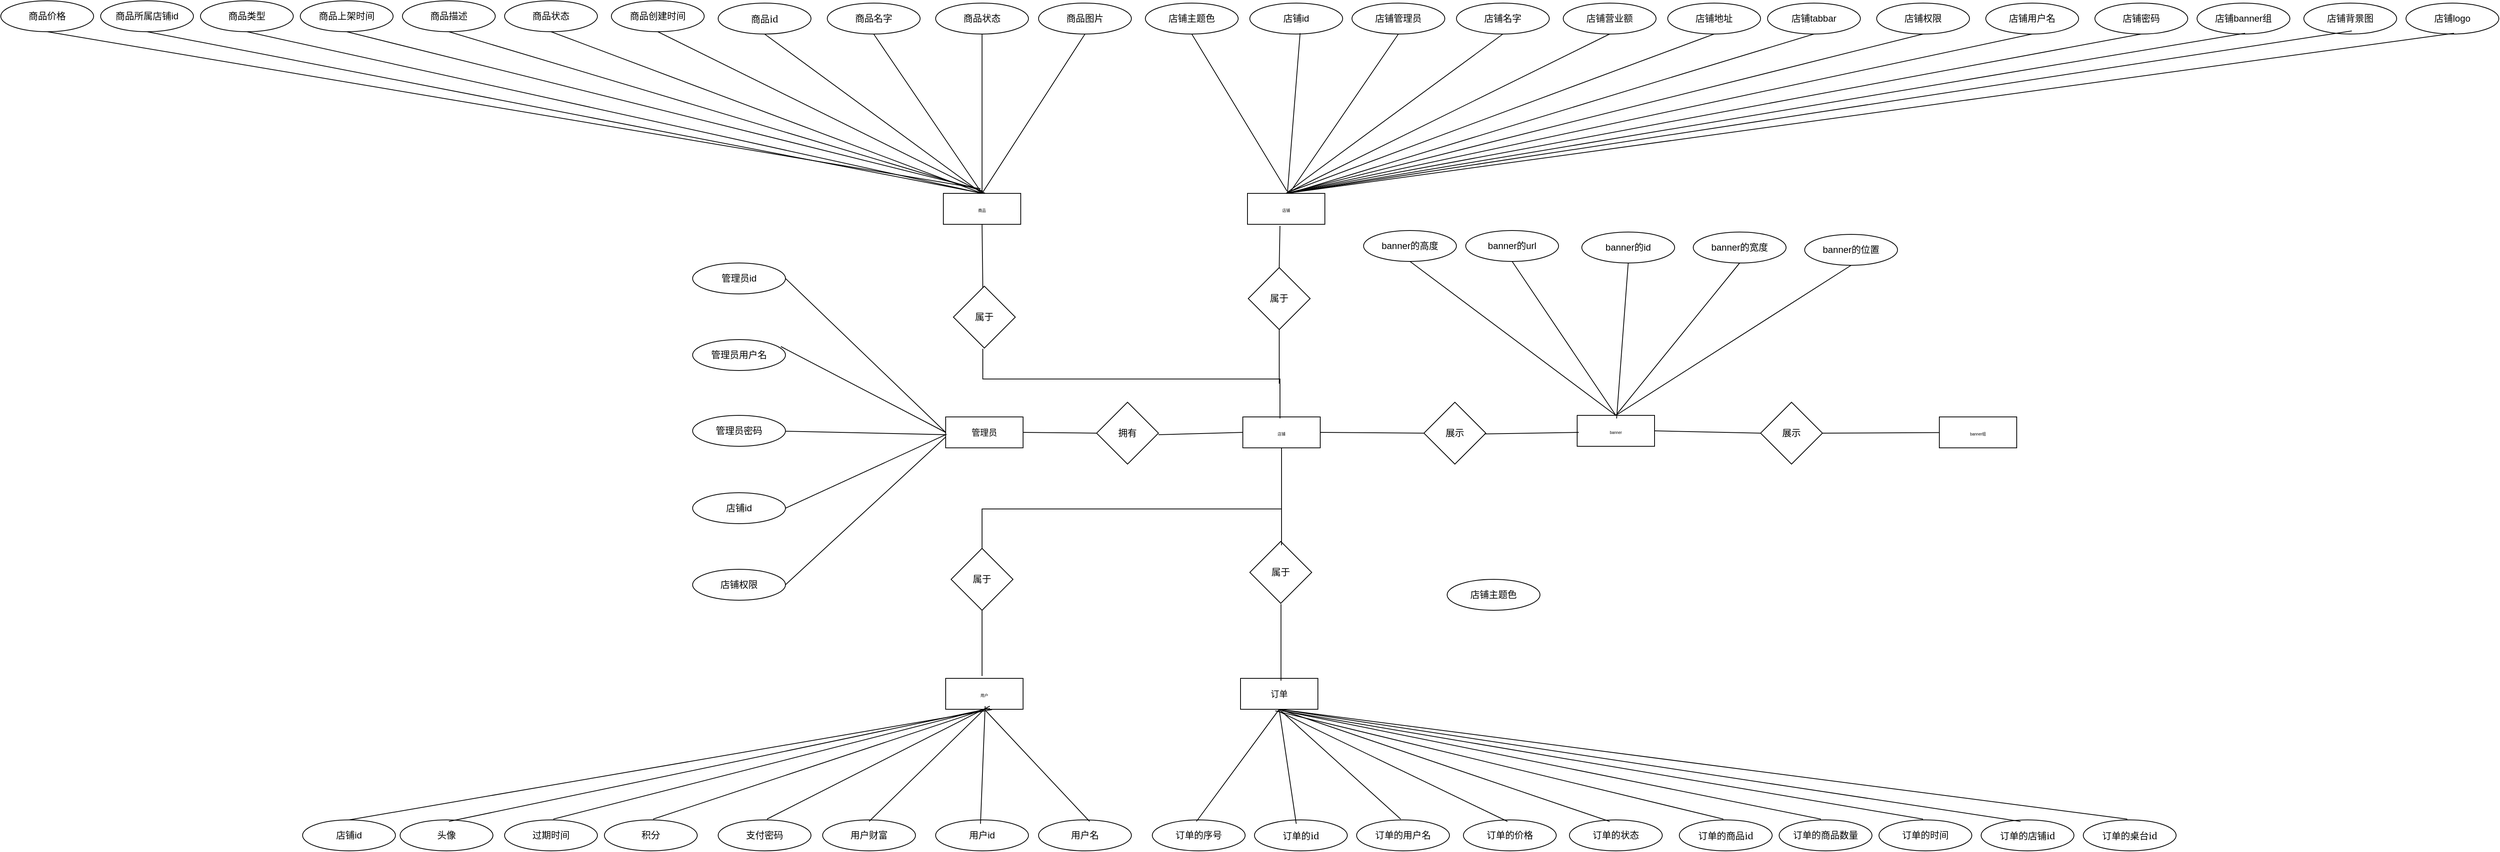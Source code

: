 <mxfile version="21.1.4" type="github">
  <diagram id="R2lEEEUBdFMjLlhIrx00" name="Page-1">
    <mxGraphModel dx="3800" dy="2198" grid="1" gridSize="3" guides="1" tooltips="1" connect="1" arrows="1" fold="1" page="1" pageScale="1" pageWidth="850" pageHeight="1100" math="0" shadow="0" extFonts="Permanent Marker^https://fonts.googleapis.com/css?family=Permanent+Marker">
      <root>
        <mxCell id="0" />
        <mxCell id="1" parent="0" />
        <mxCell id="sUaOBd6-CIbWPiNGZOML-1" value="&lt;font style=&quot;font-size: 5px;&quot;&gt;店铺&lt;/font&gt;" style="rounded=0;whiteSpace=wrap;html=1;fontColor=default;" vertex="1" parent="1">
          <mxGeometry x="156" y="529" width="100" height="40" as="geometry" />
        </mxCell>
        <mxCell id="sUaOBd6-CIbWPiNGZOML-2" value="&lt;span style=&quot;font-size: 5px;&quot;&gt;banner组&lt;br&gt;&lt;/span&gt;" style="rounded=0;whiteSpace=wrap;html=1;fontColor=default;" vertex="1" parent="1">
          <mxGeometry x="1056" y="529" width="100" height="40" as="geometry" />
        </mxCell>
        <mxCell id="sUaOBd6-CIbWPiNGZOML-3" value="&lt;span style=&quot;font-size: 5px;&quot;&gt;用户&lt;/span&gt;" style="rounded=0;whiteSpace=wrap;html=1;fontColor=default;" vertex="1" parent="1">
          <mxGeometry x="-228" y="867" width="100" height="40" as="geometry" />
        </mxCell>
        <mxCell id="sUaOBd6-CIbWPiNGZOML-4" value="&lt;font style=&quot;font-size: 11px;&quot;&gt;订单&lt;/font&gt;" style="rounded=0;whiteSpace=wrap;html=1;fontColor=default;" vertex="1" parent="1">
          <mxGeometry x="153" y="867" width="100" height="40" as="geometry" />
        </mxCell>
        <mxCell id="sUaOBd6-CIbWPiNGZOML-5" value="&lt;span style=&quot;font-size: 5px;&quot;&gt;商品&lt;/span&gt;" style="rounded=0;whiteSpace=wrap;html=1;fontColor=default;" vertex="1" parent="1">
          <mxGeometry x="-231" y="240" width="100" height="40" as="geometry" />
        </mxCell>
        <mxCell id="sUaOBd6-CIbWPiNGZOML-6" value="&lt;span style=&quot;font-size: 5px;&quot;&gt;banner&lt;/span&gt;" style="rounded=0;whiteSpace=wrap;html=1;fontColor=default;" vertex="1" parent="1">
          <mxGeometry x="588" y="527" width="100" height="40" as="geometry" />
        </mxCell>
        <mxCell id="sUaOBd6-CIbWPiNGZOML-7" value="&lt;font style=&quot;font-size: 11px;&quot;&gt;管理员&lt;/font&gt;" style="rounded=0;whiteSpace=wrap;html=1;fontColor=default;" vertex="1" parent="1">
          <mxGeometry x="-228" y="529" width="100" height="40" as="geometry" />
        </mxCell>
        <mxCell id="sUaOBd6-CIbWPiNGZOML-8" value="&lt;font style=&quot;font-size: 5px;&quot;&gt;店铺&lt;/font&gt;" style="rounded=0;whiteSpace=wrap;html=1;fontColor=default;" vertex="1" parent="1">
          <mxGeometry x="162" y="240" width="100" height="40" as="geometry" />
        </mxCell>
        <mxCell id="sUaOBd6-CIbWPiNGZOML-25" value="管理员id" style="ellipse;whiteSpace=wrap;html=1;" vertex="1" parent="1">
          <mxGeometry x="-555" y="330" width="120" height="40" as="geometry" />
        </mxCell>
        <mxCell id="sUaOBd6-CIbWPiNGZOML-36" value="店铺权限" style="ellipse;whiteSpace=wrap;html=1;" vertex="1" parent="1">
          <mxGeometry x="-555" y="726" width="120" height="40" as="geometry" />
        </mxCell>
        <mxCell id="sUaOBd6-CIbWPiNGZOML-37" value="店铺id" style="ellipse;whiteSpace=wrap;html=1;" vertex="1" parent="1">
          <mxGeometry x="-555" y="627" width="120" height="40" as="geometry" />
        </mxCell>
        <mxCell id="sUaOBd6-CIbWPiNGZOML-38" value="管理员用户名" style="ellipse;whiteSpace=wrap;html=1;" vertex="1" parent="1">
          <mxGeometry x="-555" y="429" width="120" height="40" as="geometry" />
        </mxCell>
        <mxCell id="sUaOBd6-CIbWPiNGZOML-39" value="管理员密码" style="ellipse;whiteSpace=wrap;html=1;" vertex="1" parent="1">
          <mxGeometry x="-555" y="527" width="120" height="40" as="geometry" />
        </mxCell>
        <mxCell id="sUaOBd6-CIbWPiNGZOML-57" value="" style="endArrow=none;html=1;rounded=0;entryX=1;entryY=0.5;entryDx=0;entryDy=0;exitX=0;exitY=0.5;exitDx=0;exitDy=0;" edge="1" parent="1" source="sUaOBd6-CIbWPiNGZOML-7" target="sUaOBd6-CIbWPiNGZOML-25">
          <mxGeometry width="50" height="50" relative="1" as="geometry">
            <mxPoint x="201" y="563" as="sourcePoint" />
            <mxPoint x="251" y="513" as="targetPoint" />
            <Array as="points" />
          </mxGeometry>
        </mxCell>
        <mxCell id="sUaOBd6-CIbWPiNGZOML-58" value="" style="endArrow=none;html=1;rounded=0;entryX=1;entryY=0.5;entryDx=0;entryDy=0;" edge="1" parent="1" target="sUaOBd6-CIbWPiNGZOML-36">
          <mxGeometry width="50" height="50" relative="1" as="geometry">
            <mxPoint x="-228" y="555" as="sourcePoint" />
            <mxPoint x="-435" y="678" as="targetPoint" />
            <Array as="points" />
          </mxGeometry>
        </mxCell>
        <mxCell id="sUaOBd6-CIbWPiNGZOML-59" value="" style="endArrow=none;html=1;rounded=0;entryX=1;entryY=0.5;entryDx=0;entryDy=0;exitX=0;exitY=0.5;exitDx=0;exitDy=0;" edge="1" parent="1" source="sUaOBd6-CIbWPiNGZOML-7">
          <mxGeometry width="50" height="50" relative="1" as="geometry">
            <mxPoint x="-234" y="637" as="sourcePoint" />
            <mxPoint x="-441" y="438" as="targetPoint" />
            <Array as="points" />
          </mxGeometry>
        </mxCell>
        <mxCell id="sUaOBd6-CIbWPiNGZOML-60" value="" style="endArrow=none;html=1;rounded=0;entryX=1;entryY=0.5;entryDx=0;entryDy=0;exitX=1;exitY=0.5;exitDx=0;exitDy=0;" edge="1" parent="1" source="sUaOBd6-CIbWPiNGZOML-37">
          <mxGeometry width="50" height="50" relative="1" as="geometry">
            <mxPoint x="-234" y="747" as="sourcePoint" />
            <mxPoint x="-435" y="547.5" as="targetPoint" />
            <Array as="points">
              <mxPoint x="-228" y="552" />
            </Array>
          </mxGeometry>
        </mxCell>
        <mxCell id="sUaOBd6-CIbWPiNGZOML-61" value="属于" style="rhombus;whiteSpace=wrap;html=1;" vertex="1" parent="1">
          <mxGeometry x="-218" y="360" width="80" height="80" as="geometry" />
        </mxCell>
        <mxCell id="sUaOBd6-CIbWPiNGZOML-70" value="" style="endArrow=none;html=1;rounded=0;entryX=0.5;entryY=1;entryDx=0;entryDy=0;" edge="1" parent="1" target="sUaOBd6-CIbWPiNGZOML-5">
          <mxGeometry width="50" height="50" relative="1" as="geometry">
            <mxPoint x="-180" y="362" as="sourcePoint" />
            <mxPoint x="-130" y="312" as="targetPoint" />
          </mxGeometry>
        </mxCell>
        <mxCell id="sUaOBd6-CIbWPiNGZOML-73" value="属于" style="rhombus;whiteSpace=wrap;html=1;" vertex="1" parent="1">
          <mxGeometry x="163" y="336" width="80" height="80" as="geometry" />
        </mxCell>
        <mxCell id="sUaOBd6-CIbWPiNGZOML-74" value="" style="endArrow=none;html=1;rounded=0;entryX=0.5;entryY=1;entryDx=0;entryDy=0;" edge="1" parent="1" target="sUaOBd6-CIbWPiNGZOML-73">
          <mxGeometry width="50" height="50" relative="1" as="geometry">
            <mxPoint x="203" y="486" as="sourcePoint" />
            <mxPoint x="538.34" y="420" as="targetPoint" />
            <Array as="points" />
          </mxGeometry>
        </mxCell>
        <mxCell id="sUaOBd6-CIbWPiNGZOML-76" value="" style="endArrow=none;html=1;rounded=0;" edge="1" parent="1">
          <mxGeometry width="50" height="50" relative="1" as="geometry">
            <mxPoint x="204" y="531" as="sourcePoint" />
            <mxPoint x="-180" y="441" as="targetPoint" />
            <Array as="points">
              <mxPoint x="204" y="480" />
              <mxPoint x="-180" y="480" />
            </Array>
          </mxGeometry>
        </mxCell>
        <mxCell id="sUaOBd6-CIbWPiNGZOML-78" value="" style="endArrow=none;html=1;rounded=0;exitX=0.5;exitY=0;exitDx=0;exitDy=0;" edge="1" parent="1" source="sUaOBd6-CIbWPiNGZOML-73">
          <mxGeometry width="50" height="50" relative="1" as="geometry">
            <mxPoint x="561" y="545" as="sourcePoint" />
            <mxPoint x="204" y="282" as="targetPoint" />
            <Array as="points" />
          </mxGeometry>
        </mxCell>
        <mxCell id="sUaOBd6-CIbWPiNGZOML-79" value="拥有" style="rhombus;whiteSpace=wrap;html=1;" vertex="1" parent="1">
          <mxGeometry x="-33" y="510" width="80" height="80" as="geometry" />
        </mxCell>
        <mxCell id="sUaOBd6-CIbWPiNGZOML-81" value="" style="endArrow=none;html=1;rounded=0;entryX=1;entryY=0.5;entryDx=0;entryDy=0;exitX=0;exitY=0.5;exitDx=0;exitDy=0;" edge="1" parent="1" source="sUaOBd6-CIbWPiNGZOML-79" target="sUaOBd6-CIbWPiNGZOML-7">
          <mxGeometry width="50" height="50" relative="1" as="geometry">
            <mxPoint x="36" y="542" as="sourcePoint" />
            <mxPoint x="86" y="492" as="targetPoint" />
          </mxGeometry>
        </mxCell>
        <mxCell id="sUaOBd6-CIbWPiNGZOML-82" value="" style="endArrow=none;html=1;rounded=0;entryX=0;entryY=0.5;entryDx=0;entryDy=0;" edge="1" parent="1" target="sUaOBd6-CIbWPiNGZOML-1">
          <mxGeometry width="50" height="50" relative="1" as="geometry">
            <mxPoint x="47" y="552" as="sourcePoint" />
            <mxPoint x="86" y="492" as="targetPoint" />
          </mxGeometry>
        </mxCell>
        <mxCell id="sUaOBd6-CIbWPiNGZOML-83" value="属于" style="rhombus;whiteSpace=wrap;html=1;" vertex="1" parent="1">
          <mxGeometry x="-221" y="699" width="80" height="80" as="geometry" />
        </mxCell>
        <mxCell id="sUaOBd6-CIbWPiNGZOML-84" value="" style="endArrow=none;html=1;rounded=0;entryX=0.5;entryY=1;entryDx=0;entryDy=0;exitX=0.5;exitY=0;exitDx=0;exitDy=0;" edge="1" parent="1" source="sUaOBd6-CIbWPiNGZOML-83" target="sUaOBd6-CIbWPiNGZOML-1">
          <mxGeometry width="50" height="50" relative="1" as="geometry">
            <mxPoint x="36" y="542" as="sourcePoint" />
            <mxPoint x="86" y="492" as="targetPoint" />
            <Array as="points">
              <mxPoint x="-181" y="648" />
              <mxPoint x="206" y="648" />
            </Array>
          </mxGeometry>
        </mxCell>
        <mxCell id="sUaOBd6-CIbWPiNGZOML-85" value="" style="endArrow=none;html=1;rounded=0;exitX=0.5;exitY=1;exitDx=0;exitDy=0;" edge="1" parent="1" source="sUaOBd6-CIbWPiNGZOML-83">
          <mxGeometry width="50" height="50" relative="1" as="geometry">
            <mxPoint x="36" y="542" as="sourcePoint" />
            <mxPoint x="-181" y="864" as="targetPoint" />
          </mxGeometry>
        </mxCell>
        <mxCell id="sUaOBd6-CIbWPiNGZOML-86" value="" style="endArrow=none;html=1;rounded=0;" edge="1" parent="1">
          <mxGeometry width="50" height="50" relative="1" as="geometry">
            <mxPoint x="205.29" y="870" as="sourcePoint" />
            <mxPoint x="205.29" y="771" as="targetPoint" />
          </mxGeometry>
        </mxCell>
        <mxCell id="sUaOBd6-CIbWPiNGZOML-87" value="展示" style="rhombus;whiteSpace=wrap;html=1;" vertex="1" parent="1">
          <mxGeometry x="390" y="510" width="80" height="80" as="geometry" />
        </mxCell>
        <mxCell id="sUaOBd6-CIbWPiNGZOML-88" value="展示" style="rhombus;whiteSpace=wrap;html=1;" vertex="1" parent="1">
          <mxGeometry x="825" y="510" width="80" height="80" as="geometry" />
        </mxCell>
        <mxCell id="sUaOBd6-CIbWPiNGZOML-89" value="" style="endArrow=none;html=1;rounded=0;entryX=1;entryY=0.5;entryDx=0;entryDy=0;exitX=0;exitY=0.5;exitDx=0;exitDy=0;" edge="1" parent="1" source="sUaOBd6-CIbWPiNGZOML-87" target="sUaOBd6-CIbWPiNGZOML-1">
          <mxGeometry width="50" height="50" relative="1" as="geometry">
            <mxPoint x="558" y="542" as="sourcePoint" />
            <mxPoint x="608" y="492" as="targetPoint" />
          </mxGeometry>
        </mxCell>
        <mxCell id="sUaOBd6-CIbWPiNGZOML-90" value="" style="endArrow=none;html=1;rounded=0;exitX=0;exitY=0.5;exitDx=0;exitDy=0;" edge="1" parent="1">
          <mxGeometry width="50" height="50" relative="1" as="geometry">
            <mxPoint x="590" y="549" as="sourcePoint" />
            <mxPoint x="468" y="551" as="targetPoint" />
          </mxGeometry>
        </mxCell>
        <mxCell id="sUaOBd6-CIbWPiNGZOML-91" value="" style="endArrow=none;html=1;rounded=0;exitX=1;exitY=0.5;exitDx=0;exitDy=0;entryX=0;entryY=0.5;entryDx=0;entryDy=0;" edge="1" parent="1" source="sUaOBd6-CIbWPiNGZOML-6" target="sUaOBd6-CIbWPiNGZOML-88">
          <mxGeometry width="50" height="50" relative="1" as="geometry">
            <mxPoint x="1191" y="539" as="sourcePoint" />
            <mxPoint x="1241" y="489" as="targetPoint" />
          </mxGeometry>
        </mxCell>
        <mxCell id="sUaOBd6-CIbWPiNGZOML-92" value="" style="endArrow=none;html=1;rounded=0;exitX=1;exitY=0.5;exitDx=0;exitDy=0;" edge="1" parent="1" source="sUaOBd6-CIbWPiNGZOML-88" target="sUaOBd6-CIbWPiNGZOML-2">
          <mxGeometry width="50" height="50" relative="1" as="geometry">
            <mxPoint x="1191" y="539" as="sourcePoint" />
            <mxPoint x="1241" y="489" as="targetPoint" />
          </mxGeometry>
        </mxCell>
        <mxCell id="sUaOBd6-CIbWPiNGZOML-93" value="订单的&lt;span style=&quot;font-size:10.5pt;line-height:150%;font-family:&amp;quot;Times New Roman&amp;quot;,serif;&lt;br/&gt;mso-fareast-font-family:宋体;mso-font-kerning:1.0pt;mso-ansi-language:EN-US;&lt;br/&gt;mso-fareast-language:ZH-CN;mso-bidi-language:AR-SA&quot; lang=&quot;EN-US&quot;&gt;id&lt;/span&gt;" style="ellipse;whiteSpace=wrap;html=1;" vertex="1" parent="1">
          <mxGeometry x="171" y="1050" width="120" height="40" as="geometry" />
        </mxCell>
        <mxCell id="sUaOBd6-CIbWPiNGZOML-94" value="订单的序号" style="ellipse;whiteSpace=wrap;html=1;" vertex="1" parent="1">
          <mxGeometry x="39" y="1050" width="120" height="40" as="geometry" />
        </mxCell>
        <mxCell id="sUaOBd6-CIbWPiNGZOML-95" value="用户id" style="ellipse;whiteSpace=wrap;html=1;" vertex="1" parent="1">
          <mxGeometry x="-241" y="1050" width="120" height="40" as="geometry" />
        </mxCell>
        <mxCell id="sUaOBd6-CIbWPiNGZOML-96" value="banner的id" style="ellipse;whiteSpace=wrap;html=1;" vertex="1" parent="1">
          <mxGeometry x="594" y="290" width="120" height="40" as="geometry" />
        </mxCell>
        <mxCell id="sUaOBd6-CIbWPiNGZOML-97" value="商品状态" style="ellipse;whiteSpace=wrap;html=1;" vertex="1" parent="1">
          <mxGeometry x="-241" y="-6" width="120" height="40" as="geometry" />
        </mxCell>
        <mxCell id="sUaOBd6-CIbWPiNGZOML-98" value="商品名字" style="ellipse;whiteSpace=wrap;html=1;" vertex="1" parent="1">
          <mxGeometry x="-381" y="-6" width="120" height="40" as="geometry" />
        </mxCell>
        <mxCell id="sUaOBd6-CIbWPiNGZOML-99" value="商品&lt;span style=&quot;font-size:10.5pt;line-height:150%;font-family:&amp;quot;Times New Roman&amp;quot;,serif;&lt;br/&gt;mso-fareast-font-family:宋体;mso-font-kerning:1.0pt;mso-ansi-language:EN-US;&lt;br/&gt;mso-fareast-language:ZH-CN;mso-bidi-language:AR-SA&quot; lang=&quot;EN-US&quot;&gt;id&lt;/span&gt;" style="ellipse;whiteSpace=wrap;html=1;" vertex="1" parent="1">
          <mxGeometry x="-522" y="-6" width="120" height="40" as="geometry" />
        </mxCell>
        <mxCell id="sUaOBd6-CIbWPiNGZOML-102" value="banner的高度" style="ellipse;whiteSpace=wrap;html=1;" vertex="1" parent="1">
          <mxGeometry x="312" y="288" width="120" height="40" as="geometry" />
        </mxCell>
        <mxCell id="sUaOBd6-CIbWPiNGZOML-103" value="banner的宽度" style="ellipse;whiteSpace=wrap;html=1;" vertex="1" parent="1">
          <mxGeometry x="738" y="290" width="120" height="40" as="geometry" />
        </mxCell>
        <mxCell id="sUaOBd6-CIbWPiNGZOML-104" value="banner的url" style="ellipse;whiteSpace=wrap;html=1;" vertex="1" parent="1">
          <mxGeometry x="444" y="288" width="120" height="40" as="geometry" />
        </mxCell>
        <mxCell id="sUaOBd6-CIbWPiNGZOML-105" value="banner的位置" style="ellipse;whiteSpace=wrap;html=1;" vertex="1" parent="1">
          <mxGeometry x="882" y="293" width="120" height="40" as="geometry" />
        </mxCell>
        <mxCell id="sUaOBd6-CIbWPiNGZOML-106" value="" style="endArrow=none;html=1;rounded=0;entryX=0.5;entryY=1;entryDx=0;entryDy=0;exitX=0.5;exitY=0;exitDx=0;exitDy=0;" edge="1" parent="1" source="sUaOBd6-CIbWPiNGZOML-6" target="sUaOBd6-CIbWPiNGZOML-102">
          <mxGeometry width="50" height="50" relative="1" as="geometry">
            <mxPoint x="528" y="527" as="sourcePoint" />
            <mxPoint x="578" y="477" as="targetPoint" />
          </mxGeometry>
        </mxCell>
        <mxCell id="sUaOBd6-CIbWPiNGZOML-107" value="" style="endArrow=none;html=1;rounded=0;entryX=0.5;entryY=1;entryDx=0;entryDy=0;exitX=0.5;exitY=0;exitDx=0;exitDy=0;" edge="1" parent="1" source="sUaOBd6-CIbWPiNGZOML-6" target="sUaOBd6-CIbWPiNGZOML-104">
          <mxGeometry width="50" height="50" relative="1" as="geometry">
            <mxPoint x="528" y="527" as="sourcePoint" />
            <mxPoint x="578" y="477" as="targetPoint" />
          </mxGeometry>
        </mxCell>
        <mxCell id="sUaOBd6-CIbWPiNGZOML-108" value="" style="endArrow=none;html=1;rounded=0;exitX=0.5;exitY=1;exitDx=0;exitDy=0;" edge="1" parent="1" source="sUaOBd6-CIbWPiNGZOML-96">
          <mxGeometry width="50" height="50" relative="1" as="geometry">
            <mxPoint x="528" y="527" as="sourcePoint" />
            <mxPoint x="639" y="531" as="targetPoint" />
          </mxGeometry>
        </mxCell>
        <mxCell id="sUaOBd6-CIbWPiNGZOML-109" value="" style="endArrow=none;html=1;rounded=0;exitX=0.5;exitY=1;exitDx=0;exitDy=0;entryX=0.5;entryY=0;entryDx=0;entryDy=0;" edge="1" parent="1" source="sUaOBd6-CIbWPiNGZOML-103" target="sUaOBd6-CIbWPiNGZOML-6">
          <mxGeometry width="50" height="50" relative="1" as="geometry">
            <mxPoint x="528" y="527" as="sourcePoint" />
            <mxPoint x="578" y="477" as="targetPoint" />
          </mxGeometry>
        </mxCell>
        <mxCell id="sUaOBd6-CIbWPiNGZOML-110" value="" style="endArrow=none;html=1;rounded=0;exitX=0.5;exitY=1;exitDx=0;exitDy=0;entryX=0.5;entryY=0;entryDx=0;entryDy=0;" edge="1" parent="1" source="sUaOBd6-CIbWPiNGZOML-105" target="sUaOBd6-CIbWPiNGZOML-6">
          <mxGeometry width="50" height="50" relative="1" as="geometry">
            <mxPoint x="528" y="527" as="sourcePoint" />
            <mxPoint x="578" y="477" as="targetPoint" />
          </mxGeometry>
        </mxCell>
        <mxCell id="sUaOBd6-CIbWPiNGZOML-111" value="商品图片" style="ellipse;whiteSpace=wrap;html=1;" vertex="1" parent="1">
          <mxGeometry x="-108" y="-6" width="120" height="40" as="geometry" />
        </mxCell>
        <mxCell id="sUaOBd6-CIbWPiNGZOML-112" value="商品创建时间" style="ellipse;whiteSpace=wrap;html=1;" vertex="1" parent="1">
          <mxGeometry x="-660" y="-9" width="120" height="40" as="geometry" />
        </mxCell>
        <mxCell id="sUaOBd6-CIbWPiNGZOML-113" value="商品状态" style="ellipse;whiteSpace=wrap;html=1;" vertex="1" parent="1">
          <mxGeometry x="-798" y="-9" width="120" height="40" as="geometry" />
        </mxCell>
        <mxCell id="sUaOBd6-CIbWPiNGZOML-114" value="" style="endArrow=none;html=1;rounded=0;entryX=0.5;entryY=1;entryDx=0;entryDy=0;exitX=0.5;exitY=0;exitDx=0;exitDy=0;" edge="1" parent="1" source="sUaOBd6-CIbWPiNGZOML-5" target="sUaOBd6-CIbWPiNGZOML-111">
          <mxGeometry width="50" height="50" relative="1" as="geometry">
            <mxPoint x="-153" y="281" as="sourcePoint" />
            <mxPoint x="-103" y="231" as="targetPoint" />
          </mxGeometry>
        </mxCell>
        <mxCell id="sUaOBd6-CIbWPiNGZOML-115" value="" style="endArrow=none;html=1;rounded=0;entryX=0.5;entryY=1;entryDx=0;entryDy=0;exitX=0.5;exitY=0;exitDx=0;exitDy=0;" edge="1" parent="1" source="sUaOBd6-CIbWPiNGZOML-5" target="sUaOBd6-CIbWPiNGZOML-97">
          <mxGeometry width="50" height="50" relative="1" as="geometry">
            <mxPoint x="-153" y="281" as="sourcePoint" />
            <mxPoint x="-103" y="231" as="targetPoint" />
          </mxGeometry>
        </mxCell>
        <mxCell id="sUaOBd6-CIbWPiNGZOML-116" value="" style="endArrow=none;html=1;rounded=0;entryX=0.5;entryY=1;entryDx=0;entryDy=0;exitX=0.5;exitY=0;exitDx=0;exitDy=0;" edge="1" parent="1" source="sUaOBd6-CIbWPiNGZOML-5" target="sUaOBd6-CIbWPiNGZOML-98">
          <mxGeometry width="50" height="50" relative="1" as="geometry">
            <mxPoint x="-153" y="281" as="sourcePoint" />
            <mxPoint x="-103" y="231" as="targetPoint" />
          </mxGeometry>
        </mxCell>
        <mxCell id="sUaOBd6-CIbWPiNGZOML-117" value="" style="endArrow=none;html=1;rounded=0;entryX=0.5;entryY=1;entryDx=0;entryDy=0;exitX=0.5;exitY=0;exitDx=0;exitDy=0;" edge="1" parent="1" source="sUaOBd6-CIbWPiNGZOML-5" target="sUaOBd6-CIbWPiNGZOML-99">
          <mxGeometry width="50" height="50" relative="1" as="geometry">
            <mxPoint x="-153" y="281" as="sourcePoint" />
            <mxPoint x="-103" y="231" as="targetPoint" />
          </mxGeometry>
        </mxCell>
        <mxCell id="sUaOBd6-CIbWPiNGZOML-118" value="" style="endArrow=none;html=1;rounded=0;entryX=0.5;entryY=1;entryDx=0;entryDy=0;" edge="1" parent="1" target="sUaOBd6-CIbWPiNGZOML-112">
          <mxGeometry width="50" height="50" relative="1" as="geometry">
            <mxPoint x="-177" y="240" as="sourcePoint" />
            <mxPoint x="-103" y="231" as="targetPoint" />
          </mxGeometry>
        </mxCell>
        <mxCell id="sUaOBd6-CIbWPiNGZOML-119" value="" style="endArrow=none;html=1;rounded=0;entryX=0.5;entryY=1;entryDx=0;entryDy=0;exitX=0.5;exitY=0;exitDx=0;exitDy=0;" edge="1" parent="1" source="sUaOBd6-CIbWPiNGZOML-5" target="sUaOBd6-CIbWPiNGZOML-113">
          <mxGeometry width="50" height="50" relative="1" as="geometry">
            <mxPoint x="-153" y="281" as="sourcePoint" />
            <mxPoint x="-103" y="231" as="targetPoint" />
          </mxGeometry>
        </mxCell>
        <mxCell id="sUaOBd6-CIbWPiNGZOML-120" value="店铺主题色" style="ellipse;whiteSpace=wrap;html=1;" vertex="1" parent="1">
          <mxGeometry x="30" y="-6" width="120" height="40" as="geometry" />
        </mxCell>
        <mxCell id="sUaOBd6-CIbWPiNGZOML-121" value="店铺id" style="ellipse;whiteSpace=wrap;html=1;" vertex="1" parent="1">
          <mxGeometry x="165" y="-6" width="120" height="40" as="geometry" />
        </mxCell>
        <mxCell id="sUaOBd6-CIbWPiNGZOML-122" value="店铺管理员" style="ellipse;whiteSpace=wrap;html=1;" vertex="1" parent="1">
          <mxGeometry x="297" y="-6" width="120" height="40" as="geometry" />
        </mxCell>
        <mxCell id="sUaOBd6-CIbWPiNGZOML-123" value="店铺名字" style="ellipse;whiteSpace=wrap;html=1;" vertex="1" parent="1">
          <mxGeometry x="432" y="-6" width="120" height="40" as="geometry" />
        </mxCell>
        <mxCell id="sUaOBd6-CIbWPiNGZOML-124" value="店铺营业额" style="ellipse;whiteSpace=wrap;html=1;" vertex="1" parent="1">
          <mxGeometry x="570" y="-6" width="120" height="40" as="geometry" />
        </mxCell>
        <mxCell id="sUaOBd6-CIbWPiNGZOML-125" value="店铺地址" style="ellipse;whiteSpace=wrap;html=1;" vertex="1" parent="1">
          <mxGeometry x="705" y="-6" width="120" height="40" as="geometry" />
        </mxCell>
        <mxCell id="sUaOBd6-CIbWPiNGZOML-126" value="商品描述" style="ellipse;whiteSpace=wrap;html=1;" vertex="1" parent="1">
          <mxGeometry x="-930" y="-9" width="120" height="40" as="geometry" />
        </mxCell>
        <mxCell id="sUaOBd6-CIbWPiNGZOML-127" value="商品上架时间" style="ellipse;whiteSpace=wrap;html=1;" vertex="1" parent="1">
          <mxGeometry x="-1062" y="-9" width="120" height="40" as="geometry" />
        </mxCell>
        <mxCell id="sUaOBd6-CIbWPiNGZOML-128" value="商品类型" style="ellipse;whiteSpace=wrap;html=1;" vertex="1" parent="1">
          <mxGeometry x="-1191" y="-9" width="120" height="40" as="geometry" />
        </mxCell>
        <mxCell id="sUaOBd6-CIbWPiNGZOML-129" value="商品所属店铺id" style="ellipse;whiteSpace=wrap;html=1;" vertex="1" parent="1">
          <mxGeometry x="-1320" y="-9" width="120" height="40" as="geometry" />
        </mxCell>
        <mxCell id="sUaOBd6-CIbWPiNGZOML-130" value="商品价格" style="ellipse;whiteSpace=wrap;html=1;" vertex="1" parent="1">
          <mxGeometry x="-1449" y="-9" width="120" height="40" as="geometry" />
        </mxCell>
        <mxCell id="sUaOBd6-CIbWPiNGZOML-132" value="" style="endArrow=none;html=1;rounded=0;entryX=0.5;entryY=1;entryDx=0;entryDy=0;" edge="1" parent="1" target="sUaOBd6-CIbWPiNGZOML-126">
          <mxGeometry width="50" height="50" relative="1" as="geometry">
            <mxPoint x="-180" y="237" as="sourcePoint" />
            <mxPoint x="-694" y="165" as="targetPoint" />
          </mxGeometry>
        </mxCell>
        <mxCell id="sUaOBd6-CIbWPiNGZOML-133" value="" style="endArrow=none;html=1;rounded=0;entryX=0.5;entryY=1;entryDx=0;entryDy=0;" edge="1" parent="1" target="sUaOBd6-CIbWPiNGZOML-127">
          <mxGeometry width="50" height="50" relative="1" as="geometry">
            <mxPoint x="-186" y="234" as="sourcePoint" />
            <mxPoint x="-805" y="189" as="targetPoint" />
          </mxGeometry>
        </mxCell>
        <mxCell id="sUaOBd6-CIbWPiNGZOML-134" value="" style="endArrow=none;html=1;rounded=0;exitX=0.5;exitY=1;exitDx=0;exitDy=0;entryX=0.5;entryY=0;entryDx=0;entryDy=0;" edge="1" parent="1" source="sUaOBd6-CIbWPiNGZOML-128" target="sUaOBd6-CIbWPiNGZOML-5">
          <mxGeometry width="50" height="50" relative="1" as="geometry">
            <mxPoint x="-744" y="215" as="sourcePoint" />
            <mxPoint x="-694" y="165" as="targetPoint" />
          </mxGeometry>
        </mxCell>
        <mxCell id="sUaOBd6-CIbWPiNGZOML-135" value="" style="endArrow=none;html=1;rounded=0;exitX=0.5;exitY=1;exitDx=0;exitDy=0;" edge="1" parent="1" source="sUaOBd6-CIbWPiNGZOML-129">
          <mxGeometry width="50" height="50" relative="1" as="geometry">
            <mxPoint x="-744" y="215" as="sourcePoint" />
            <mxPoint x="-180" y="240" as="targetPoint" />
          </mxGeometry>
        </mxCell>
        <mxCell id="sUaOBd6-CIbWPiNGZOML-136" value="" style="endArrow=none;html=1;rounded=0;exitX=0.5;exitY=1;exitDx=0;exitDy=0;" edge="1" parent="1" source="sUaOBd6-CIbWPiNGZOML-130">
          <mxGeometry width="50" height="50" relative="1" as="geometry">
            <mxPoint x="-744" y="215" as="sourcePoint" />
            <mxPoint x="-183" y="234" as="targetPoint" />
          </mxGeometry>
        </mxCell>
        <mxCell id="sUaOBd6-CIbWPiNGZOML-138" value="店铺tabbar" style="ellipse;whiteSpace=wrap;html=1;" vertex="1" parent="1">
          <mxGeometry x="834" y="-6" width="120" height="40" as="geometry" />
        </mxCell>
        <mxCell id="sUaOBd6-CIbWPiNGZOML-139" value="店铺权限" style="ellipse;whiteSpace=wrap;html=1;" vertex="1" parent="1">
          <mxGeometry x="975" y="-6" width="120" height="40" as="geometry" />
        </mxCell>
        <mxCell id="sUaOBd6-CIbWPiNGZOML-140" value="店铺用户名" style="ellipse;whiteSpace=wrap;html=1;" vertex="1" parent="1">
          <mxGeometry x="1116" y="-6" width="120" height="40" as="geometry" />
        </mxCell>
        <mxCell id="sUaOBd6-CIbWPiNGZOML-141" value="店铺密码" style="ellipse;whiteSpace=wrap;html=1;" vertex="1" parent="1">
          <mxGeometry x="1257" y="-6" width="120" height="40" as="geometry" />
        </mxCell>
        <mxCell id="sUaOBd6-CIbWPiNGZOML-142" value="店铺banner组" style="ellipse;whiteSpace=wrap;html=1;" vertex="1" parent="1">
          <mxGeometry x="1389" y="-6" width="120" height="40" as="geometry" />
        </mxCell>
        <mxCell id="sUaOBd6-CIbWPiNGZOML-143" value="店铺背景图" style="ellipse;whiteSpace=wrap;html=1;" vertex="1" parent="1">
          <mxGeometry x="1527" y="-6" width="120" height="40" as="geometry" />
        </mxCell>
        <mxCell id="sUaOBd6-CIbWPiNGZOML-144" value="店铺logo" style="ellipse;whiteSpace=wrap;html=1;" vertex="1" parent="1">
          <mxGeometry x="1659" y="-6" width="120" height="40" as="geometry" />
        </mxCell>
        <mxCell id="sUaOBd6-CIbWPiNGZOML-145" value="" style="endArrow=none;html=1;rounded=0;entryX=0.5;entryY=1;entryDx=0;entryDy=0;" edge="1" parent="1" target="sUaOBd6-CIbWPiNGZOML-120">
          <mxGeometry width="50" height="50" relative="1" as="geometry">
            <mxPoint x="213" y="237" as="sourcePoint" />
            <mxPoint x="50" y="27" as="targetPoint" />
          </mxGeometry>
        </mxCell>
        <mxCell id="sUaOBd6-CIbWPiNGZOML-146" value="" style="endArrow=none;html=1;rounded=0;" edge="1" parent="1" source="sUaOBd6-CIbWPiNGZOML-8">
          <mxGeometry width="50" height="50" relative="1" as="geometry">
            <mxPoint x="180" y="83" as="sourcePoint" />
            <mxPoint x="230" y="33" as="targetPoint" />
          </mxGeometry>
        </mxCell>
        <mxCell id="sUaOBd6-CIbWPiNGZOML-147" value="" style="endArrow=none;html=1;rounded=0;entryX=0.5;entryY=1;entryDx=0;entryDy=0;" edge="1" parent="1" target="sUaOBd6-CIbWPiNGZOML-122">
          <mxGeometry width="50" height="50" relative="1" as="geometry">
            <mxPoint x="216" y="240" as="sourcePoint" />
            <mxPoint x="266" y="190" as="targetPoint" />
          </mxGeometry>
        </mxCell>
        <mxCell id="sUaOBd6-CIbWPiNGZOML-148" value="" style="endArrow=none;html=1;rounded=0;entryX=0.5;entryY=1;entryDx=0;entryDy=0;" edge="1" parent="1" target="sUaOBd6-CIbWPiNGZOML-123">
          <mxGeometry width="50" height="50" relative="1" as="geometry">
            <mxPoint x="213" y="239" as="sourcePoint" />
            <mxPoint x="263" y="189" as="targetPoint" />
          </mxGeometry>
        </mxCell>
        <mxCell id="sUaOBd6-CIbWPiNGZOML-149" value="" style="endArrow=none;html=1;rounded=0;exitX=0.5;exitY=0;exitDx=0;exitDy=0;entryX=0.5;entryY=1;entryDx=0;entryDy=0;" edge="1" parent="1" source="sUaOBd6-CIbWPiNGZOML-8" target="sUaOBd6-CIbWPiNGZOML-124">
          <mxGeometry width="50" height="50" relative="1" as="geometry">
            <mxPoint x="420" y="77" as="sourcePoint" />
            <mxPoint x="470" y="27" as="targetPoint" />
          </mxGeometry>
        </mxCell>
        <mxCell id="sUaOBd6-CIbWPiNGZOML-150" value="" style="endArrow=none;html=1;rounded=0;entryX=0.5;entryY=1;entryDx=0;entryDy=0;" edge="1" parent="1" target="sUaOBd6-CIbWPiNGZOML-125">
          <mxGeometry width="50" height="50" relative="1" as="geometry">
            <mxPoint x="213" y="239" as="sourcePoint" />
            <mxPoint x="263" y="189" as="targetPoint" />
          </mxGeometry>
        </mxCell>
        <mxCell id="sUaOBd6-CIbWPiNGZOML-151" value="" style="endArrow=none;html=1;rounded=0;entryX=0.5;entryY=1;entryDx=0;entryDy=0;" edge="1" parent="1" target="sUaOBd6-CIbWPiNGZOML-138">
          <mxGeometry width="50" height="50" relative="1" as="geometry">
            <mxPoint x="216" y="240" as="sourcePoint" />
            <mxPoint x="266" y="190" as="targetPoint" />
          </mxGeometry>
        </mxCell>
        <mxCell id="sUaOBd6-CIbWPiNGZOML-152" value="" style="endArrow=none;html=1;rounded=0;entryX=0.5;entryY=1;entryDx=0;entryDy=0;" edge="1" parent="1" target="sUaOBd6-CIbWPiNGZOML-139">
          <mxGeometry width="50" height="50" relative="1" as="geometry">
            <mxPoint x="212" y="240" as="sourcePoint" />
            <mxPoint x="262" y="190" as="targetPoint" />
          </mxGeometry>
        </mxCell>
        <mxCell id="sUaOBd6-CIbWPiNGZOML-153" value="" style="endArrow=none;html=1;rounded=0;entryX=0.5;entryY=1;entryDx=0;entryDy=0;" edge="1" parent="1" target="sUaOBd6-CIbWPiNGZOML-140">
          <mxGeometry width="50" height="50" relative="1" as="geometry">
            <mxPoint x="216" y="239" as="sourcePoint" />
            <mxPoint x="266" y="189" as="targetPoint" />
          </mxGeometry>
        </mxCell>
        <mxCell id="sUaOBd6-CIbWPiNGZOML-154" value="" style="endArrow=none;html=1;rounded=0;entryX=0.5;entryY=1;entryDx=0;entryDy=0;" edge="1" parent="1" target="sUaOBd6-CIbWPiNGZOML-141">
          <mxGeometry width="50" height="50" relative="1" as="geometry">
            <mxPoint x="216" y="239" as="sourcePoint" />
            <mxPoint x="266" y="189" as="targetPoint" />
          </mxGeometry>
        </mxCell>
        <mxCell id="sUaOBd6-CIbWPiNGZOML-155" value="" style="endArrow=none;html=1;rounded=0;exitX=0.5;exitY=0;exitDx=0;exitDy=0;" edge="1" parent="1" source="sUaOBd6-CIbWPiNGZOML-8">
          <mxGeometry width="50" height="50" relative="1" as="geometry">
            <mxPoint x="1401" y="83" as="sourcePoint" />
            <mxPoint x="1451" y="33" as="targetPoint" />
          </mxGeometry>
        </mxCell>
        <mxCell id="sUaOBd6-CIbWPiNGZOML-156" value="" style="endArrow=none;html=1;rounded=0;exitX=0.5;exitY=0;exitDx=0;exitDy=0;" edge="1" parent="1" source="sUaOBd6-CIbWPiNGZOML-8">
          <mxGeometry width="50" height="50" relative="1" as="geometry">
            <mxPoint x="1539" y="80" as="sourcePoint" />
            <mxPoint x="1589" y="30" as="targetPoint" />
          </mxGeometry>
        </mxCell>
        <mxCell id="sUaOBd6-CIbWPiNGZOML-157" value="" style="endArrow=none;html=1;rounded=0;exitX=0.5;exitY=0;exitDx=0;exitDy=0;" edge="1" parent="1" source="sUaOBd6-CIbWPiNGZOML-8">
          <mxGeometry width="50" height="50" relative="1" as="geometry">
            <mxPoint x="1671" y="83" as="sourcePoint" />
            <mxPoint x="1721" y="33" as="targetPoint" />
          </mxGeometry>
        </mxCell>
        <mxCell id="sUaOBd6-CIbWPiNGZOML-160" value="用户名" style="ellipse;whiteSpace=wrap;html=1;" vertex="1" parent="1">
          <mxGeometry x="-108" y="1050" width="120" height="40" as="geometry" />
        </mxCell>
        <mxCell id="sUaOBd6-CIbWPiNGZOML-161" value="用户财富" style="ellipse;whiteSpace=wrap;html=1;" vertex="1" parent="1">
          <mxGeometry x="-387" y="1050" width="120" height="40" as="geometry" />
        </mxCell>
        <mxCell id="sUaOBd6-CIbWPiNGZOML-162" value="支付密码" style="ellipse;whiteSpace=wrap;html=1;" vertex="1" parent="1">
          <mxGeometry x="-522" y="1050" width="120" height="40" as="geometry" />
        </mxCell>
        <mxCell id="sUaOBd6-CIbWPiNGZOML-163" value="积分" style="ellipse;whiteSpace=wrap;html=1;" vertex="1" parent="1">
          <mxGeometry x="-669" y="1050" width="120" height="40" as="geometry" />
        </mxCell>
        <mxCell id="sUaOBd6-CIbWPiNGZOML-164" value="过期时间" style="ellipse;whiteSpace=wrap;html=1;" vertex="1" parent="1">
          <mxGeometry x="-798" y="1050" width="120" height="40" as="geometry" />
        </mxCell>
        <mxCell id="sUaOBd6-CIbWPiNGZOML-165" value="头像" style="ellipse;whiteSpace=wrap;html=1;" vertex="1" parent="1">
          <mxGeometry x="-933" y="1050" width="120" height="40" as="geometry" />
        </mxCell>
        <mxCell id="sUaOBd6-CIbWPiNGZOML-166" value="店铺id" style="ellipse;whiteSpace=wrap;html=1;" vertex="1" parent="1">
          <mxGeometry x="-1059" y="1050" width="120" height="40" as="geometry" />
        </mxCell>
        <mxCell id="sUaOBd6-CIbWPiNGZOML-167" value="属于" style="rhombus;whiteSpace=wrap;html=1;" vertex="1" parent="1">
          <mxGeometry x="165" y="690" width="80" height="80" as="geometry" />
        </mxCell>
        <mxCell id="sUaOBd6-CIbWPiNGZOML-168" value="" style="endArrow=none;html=1;rounded=0;" edge="1" parent="1">
          <mxGeometry width="50" height="50" relative="1" as="geometry">
            <mxPoint x="206" y="695" as="sourcePoint" />
            <mxPoint x="206" y="645" as="targetPoint" />
          </mxGeometry>
        </mxCell>
        <mxCell id="sUaOBd6-CIbWPiNGZOML-169" value="" style="endArrow=none;html=1;rounded=0;entryX=0.6;entryY=1.011;entryDx=0;entryDy=0;entryPerimeter=0;" edge="1" parent="1" target="sUaOBd6-CIbWPiNGZOML-3">
          <mxGeometry width="50" height="50" relative="1" as="geometry">
            <mxPoint x="-999" y="1050" as="sourcePoint" />
            <mxPoint x="-918" y="913" as="targetPoint" />
          </mxGeometry>
        </mxCell>
        <mxCell id="sUaOBd6-CIbWPiNGZOML-170" value="" style="endArrow=none;html=1;rounded=0;" edge="1" parent="1">
          <mxGeometry width="50" height="50" relative="1" as="geometry">
            <mxPoint x="-870" y="1052" as="sourcePoint" />
            <mxPoint x="-171" y="906" as="targetPoint" />
          </mxGeometry>
        </mxCell>
        <mxCell id="sUaOBd6-CIbWPiNGZOML-171" value="" style="endArrow=none;html=1;rounded=0;" edge="1" parent="1">
          <mxGeometry width="50" height="50" relative="1" as="geometry">
            <mxPoint x="-735" y="1049" as="sourcePoint" />
            <mxPoint x="-174" y="906" as="targetPoint" />
          </mxGeometry>
        </mxCell>
        <mxCell id="sUaOBd6-CIbWPiNGZOML-172" value="" style="endArrow=none;html=1;rounded=0;" edge="1" parent="1">
          <mxGeometry width="50" height="50" relative="1" as="geometry">
            <mxPoint x="-606" y="1049" as="sourcePoint" />
            <mxPoint x="-174" y="906" as="targetPoint" />
          </mxGeometry>
        </mxCell>
        <mxCell id="sUaOBd6-CIbWPiNGZOML-173" value="" style="endArrow=none;html=1;rounded=0;" edge="1" parent="1">
          <mxGeometry width="50" height="50" relative="1" as="geometry">
            <mxPoint x="-459" y="1049" as="sourcePoint" />
            <mxPoint x="-171" y="903" as="targetPoint" />
          </mxGeometry>
        </mxCell>
        <mxCell id="sUaOBd6-CIbWPiNGZOML-174" value="" style="endArrow=none;html=1;rounded=0;entryX=0.5;entryY=1;entryDx=0;entryDy=0;" edge="1" parent="1" target="sUaOBd6-CIbWPiNGZOML-3">
          <mxGeometry width="50" height="50" relative="1" as="geometry">
            <mxPoint x="-327" y="1052" as="sourcePoint" />
            <mxPoint x="-277" y="1002" as="targetPoint" />
          </mxGeometry>
        </mxCell>
        <mxCell id="sUaOBd6-CIbWPiNGZOML-175" value="" style="endArrow=none;html=1;rounded=0;" edge="1" parent="1">
          <mxGeometry width="50" height="50" relative="1" as="geometry">
            <mxPoint x="-183" y="1055" as="sourcePoint" />
            <mxPoint x="-177" y="903" as="targetPoint" />
          </mxGeometry>
        </mxCell>
        <mxCell id="sUaOBd6-CIbWPiNGZOML-176" value="" style="endArrow=none;html=1;rounded=0;entryX=0.5;entryY=1;entryDx=0;entryDy=0;" edge="1" parent="1" target="sUaOBd6-CIbWPiNGZOML-3">
          <mxGeometry width="50" height="50" relative="1" as="geometry">
            <mxPoint x="-42" y="1052" as="sourcePoint" />
            <mxPoint x="8" y="1002" as="targetPoint" />
          </mxGeometry>
        </mxCell>
        <mxCell id="sUaOBd6-CIbWPiNGZOML-177" value="" style="endArrow=none;html=1;rounded=0;entryX=0.5;entryY=1;entryDx=0;entryDy=0;" edge="1" parent="1" target="sUaOBd6-CIbWPiNGZOML-4">
          <mxGeometry width="50" height="50" relative="1" as="geometry">
            <mxPoint x="96" y="1052" as="sourcePoint" />
            <mxPoint x="146" y="1002" as="targetPoint" />
          </mxGeometry>
        </mxCell>
        <mxCell id="sUaOBd6-CIbWPiNGZOML-178" value="订单的用户名" style="ellipse;whiteSpace=wrap;html=1;" vertex="1" parent="1">
          <mxGeometry x="303" y="1050" width="120" height="40" as="geometry" />
        </mxCell>
        <mxCell id="sUaOBd6-CIbWPiNGZOML-179" value="订单的价格" style="ellipse;whiteSpace=wrap;html=1;" vertex="1" parent="1">
          <mxGeometry x="441" y="1050" width="120" height="40" as="geometry" />
        </mxCell>
        <mxCell id="sUaOBd6-CIbWPiNGZOML-180" value="订单的状态" style="ellipse;whiteSpace=wrap;html=1;" vertex="1" parent="1">
          <mxGeometry x="578" y="1050" width="120" height="40" as="geometry" />
        </mxCell>
        <mxCell id="sUaOBd6-CIbWPiNGZOML-181" value="订单的商品&lt;span style=&quot;font-size:10.5pt;line-height:150%;font-family:&amp;quot;Times New Roman&amp;quot;,serif;&lt;br/&gt;mso-fareast-font-family:宋体;mso-font-kerning:1.0pt;mso-ansi-language:EN-US;&lt;br/&gt;mso-fareast-language:ZH-CN;mso-bidi-language:AR-SA&quot; lang=&quot;EN-US&quot;&gt;id&lt;/span&gt;" style="ellipse;whiteSpace=wrap;html=1;" vertex="1" parent="1">
          <mxGeometry x="720" y="1050" width="120" height="40" as="geometry" />
        </mxCell>
        <mxCell id="sUaOBd6-CIbWPiNGZOML-182" value="订单的商品数量" style="ellipse;whiteSpace=wrap;html=1;" vertex="1" parent="1">
          <mxGeometry x="849" y="1050" width="120" height="40" as="geometry" />
        </mxCell>
        <mxCell id="sUaOBd6-CIbWPiNGZOML-183" value="订单的时间" style="ellipse;whiteSpace=wrap;html=1;" vertex="1" parent="1">
          <mxGeometry x="978" y="1050" width="120" height="40" as="geometry" />
        </mxCell>
        <mxCell id="sUaOBd6-CIbWPiNGZOML-184" value="订单的店铺&lt;span style=&quot;font-size:10.5pt;line-height:150%;font-family:&amp;quot;Times New Roman&amp;quot;,serif;&lt;br/&gt;mso-fareast-font-family:宋体;mso-font-kerning:1.0pt;mso-ansi-language:EN-US;&lt;br/&gt;mso-fareast-language:ZH-CN;mso-bidi-language:AR-SA&quot; lang=&quot;EN-US&quot;&gt;id&lt;/span&gt;" style="ellipse;whiteSpace=wrap;html=1;" vertex="1" parent="1">
          <mxGeometry x="1110" y="1050" width="120" height="40" as="geometry" />
        </mxCell>
        <mxCell id="sUaOBd6-CIbWPiNGZOML-185" value="订单的桌台&lt;span style=&quot;font-size:10.5pt;line-height:150%;font-family:&amp;quot;Times New Roman&amp;quot;,serif;&lt;br/&gt;mso-fareast-font-family:宋体;mso-font-kerning:1.0pt;mso-ansi-language:EN-US;&lt;br/&gt;mso-fareast-language:ZH-CN;mso-bidi-language:AR-SA&quot; lang=&quot;EN-US&quot;&gt;id&lt;/span&gt;" style="ellipse;whiteSpace=wrap;html=1;" vertex="1" parent="1">
          <mxGeometry x="1242" y="1050" width="120" height="40" as="geometry" />
        </mxCell>
        <mxCell id="sUaOBd6-CIbWPiNGZOML-186" value="" style="endArrow=none;html=1;rounded=0;entryX=0.5;entryY=1;entryDx=0;entryDy=0;" edge="1" parent="1" target="sUaOBd6-CIbWPiNGZOML-4">
          <mxGeometry width="50" height="50" relative="1" as="geometry">
            <mxPoint x="225" y="1055" as="sourcePoint" />
            <mxPoint x="275" y="1005" as="targetPoint" />
          </mxGeometry>
        </mxCell>
        <mxCell id="sUaOBd6-CIbWPiNGZOML-187" value="" style="endArrow=none;html=1;rounded=0;entryX=0.5;entryY=1;entryDx=0;entryDy=0;" edge="1" parent="1" target="sUaOBd6-CIbWPiNGZOML-4">
          <mxGeometry width="50" height="50" relative="1" as="geometry">
            <mxPoint x="360" y="1049" as="sourcePoint" />
            <mxPoint x="410" y="999" as="targetPoint" />
          </mxGeometry>
        </mxCell>
        <mxCell id="sUaOBd6-CIbWPiNGZOML-188" value="" style="endArrow=none;html=1;rounded=0;" edge="1" parent="1">
          <mxGeometry width="50" height="50" relative="1" as="geometry">
            <mxPoint x="498" y="1052" as="sourcePoint" />
            <mxPoint x="201" y="909" as="targetPoint" />
          </mxGeometry>
        </mxCell>
        <mxCell id="sUaOBd6-CIbWPiNGZOML-189" value="" style="endArrow=none;html=1;rounded=0;entryX=0.5;entryY=1;entryDx=0;entryDy=0;" edge="1" parent="1" target="sUaOBd6-CIbWPiNGZOML-4">
          <mxGeometry width="50" height="50" relative="1" as="geometry">
            <mxPoint x="630" y="1052" as="sourcePoint" />
            <mxPoint x="680" y="1002" as="targetPoint" />
          </mxGeometry>
        </mxCell>
        <mxCell id="sUaOBd6-CIbWPiNGZOML-190" value="" style="endArrow=none;html=1;rounded=0;" edge="1" parent="1">
          <mxGeometry width="50" height="50" relative="1" as="geometry">
            <mxPoint x="777" y="1049" as="sourcePoint" />
            <mxPoint x="198" y="909" as="targetPoint" />
          </mxGeometry>
        </mxCell>
        <mxCell id="sUaOBd6-CIbWPiNGZOML-191" value="" style="endArrow=none;html=1;rounded=0;" edge="1" parent="1">
          <mxGeometry width="50" height="50" relative="1" as="geometry">
            <mxPoint x="903" y="1049" as="sourcePoint" />
            <mxPoint x="207" y="909" as="targetPoint" />
          </mxGeometry>
        </mxCell>
        <mxCell id="sUaOBd6-CIbWPiNGZOML-192" value="" style="endArrow=none;html=1;rounded=0;" edge="1" parent="1">
          <mxGeometry width="50" height="50" relative="1" as="geometry">
            <mxPoint x="1035" y="1049" as="sourcePoint" />
            <mxPoint x="207" y="909" as="targetPoint" />
          </mxGeometry>
        </mxCell>
        <mxCell id="sUaOBd6-CIbWPiNGZOML-193" value="" style="endArrow=none;html=1;rounded=0;entryX=0.5;entryY=1;entryDx=0;entryDy=0;" edge="1" parent="1" target="sUaOBd6-CIbWPiNGZOML-4">
          <mxGeometry width="50" height="50" relative="1" as="geometry">
            <mxPoint x="1161" y="1052" as="sourcePoint" />
            <mxPoint x="1211" y="1002" as="targetPoint" />
          </mxGeometry>
        </mxCell>
        <mxCell id="sUaOBd6-CIbWPiNGZOML-194" value="" style="endArrow=none;html=1;rounded=0;entryX=0.5;entryY=1;entryDx=0;entryDy=0;" edge="1" parent="1" target="sUaOBd6-CIbWPiNGZOML-4">
          <mxGeometry width="50" height="50" relative="1" as="geometry">
            <mxPoint x="1299" y="1049" as="sourcePoint" />
            <mxPoint x="1349" y="999" as="targetPoint" />
          </mxGeometry>
        </mxCell>
        <mxCell id="sUaOBd6-CIbWPiNGZOML-195" value="店铺主题色" style="ellipse;whiteSpace=wrap;html=1;" vertex="1" parent="1">
          <mxGeometry x="420" y="739" width="120" height="40" as="geometry" />
        </mxCell>
      </root>
    </mxGraphModel>
  </diagram>
</mxfile>
